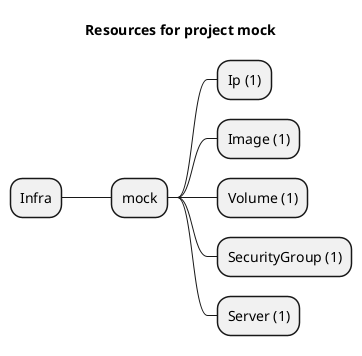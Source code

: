 @startmindmap
title Resources for project mock
skinparam monochrome true
+ Infra
++ mock
+++ Ip (1)
+++ Image (1)
+++ Volume (1)
+++ SecurityGroup (1)
+++ Server (1)
@endmindmap